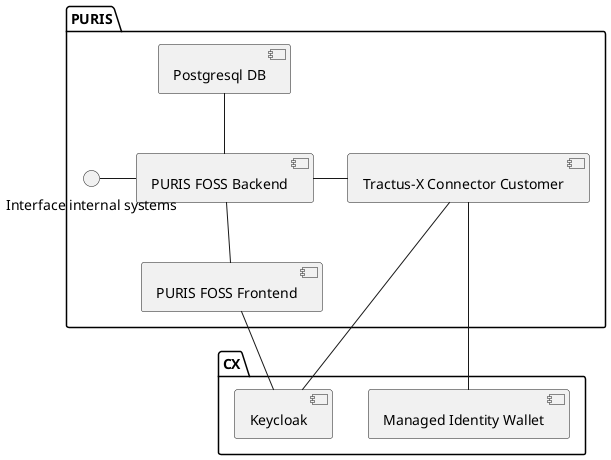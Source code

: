 @startuml


package "PURIS"{

  [Tractus-X Connector Customer] as edc

  [Postgresql DB] as postgres
  [PURIS FOSS Backend] as puris_backend
  [PURIS FOSS Frontend] as puris_frontend

  puris_backend - edc
  postgres -- puris_backend
  "Interface internal systems\n" - puris_backend
  puris_backend -- puris_frontend

}

package "CX" {

  [Keycloak] as keycloak
  [Managed Identity Wallet] as miw

}

edc -- keycloak
edc -- miw
puris_frontend -- keycloak

@enduml
